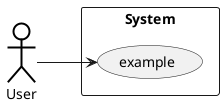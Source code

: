@startuml

left to right direction

actor "User" as PM #white;line:black;line.bold;text:black

rectangle System {
    usecase "example" as xxx
}

PM --> xxx

@enduml